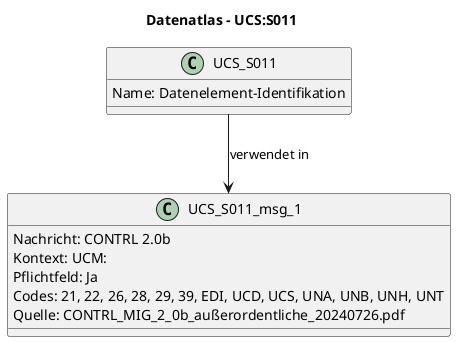 @startuml
title Datenatlas – UCS:S011
class UCS_S011 {
  Name: Datenelement-Identifikation
}
class UCS_S011_msg_1 {
  Nachricht: CONTRL 2.0b
  Kontext: UCM:
  Pflichtfeld: Ja
  Codes: 21, 22, 26, 28, 29, 39, EDI, UCD, UCS, UNA, UNB, UNH, UNT
  Quelle: CONTRL_MIG_2_0b_außerordentliche_20240726.pdf
}
UCS_S011 --> UCS_S011_msg_1 : verwendet in
@enduml